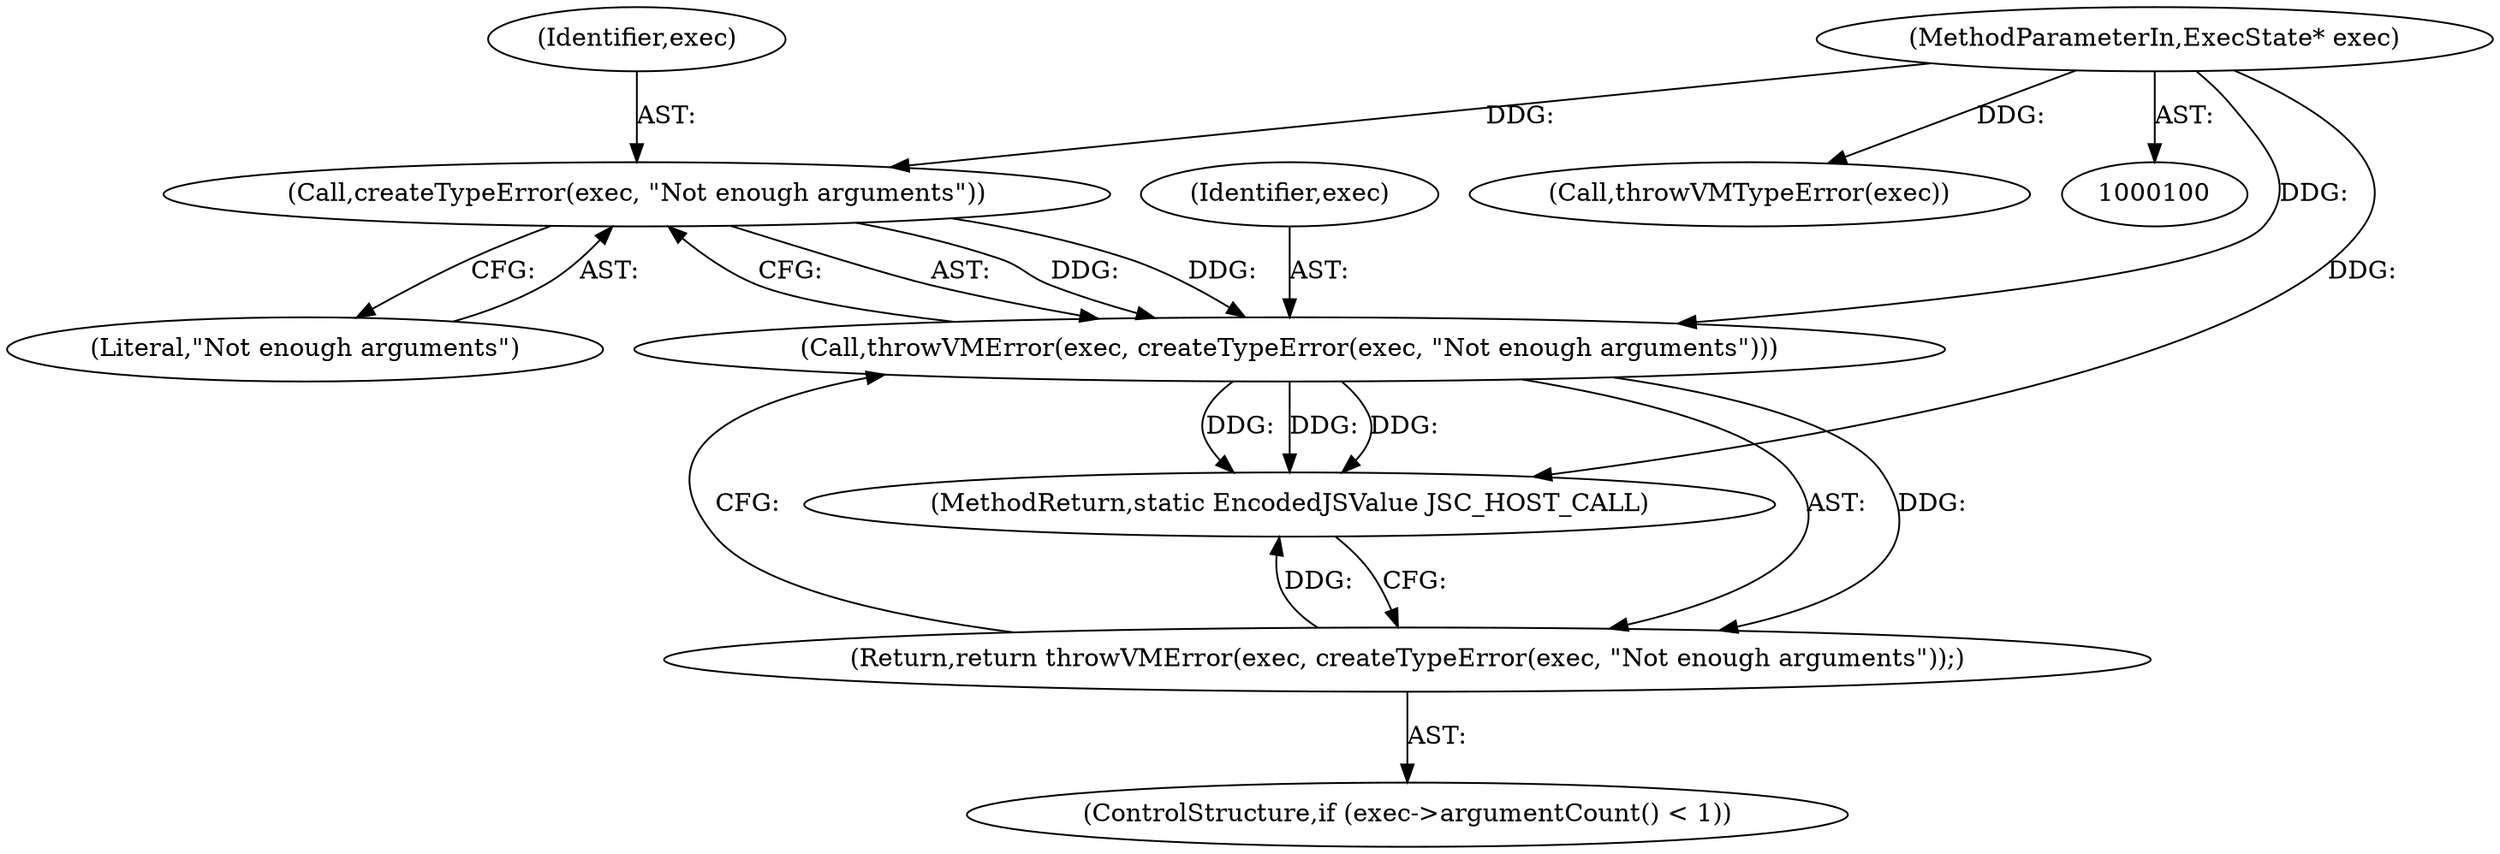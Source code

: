 digraph "1_Chrome_b944f670bb7a8a919daac497a4ea0536c954c201_43@API" {
"1000134" [label="(Call,createTypeError(exec, \"Not enough arguments\"))"];
"1000101" [label="(MethodParameterIn,ExecState* exec)"];
"1000132" [label="(Call,throwVMError(exec, createTypeError(exec, \"Not enough arguments\")))"];
"1000131" [label="(Return,return throwVMError(exec, createTypeError(exec, \"Not enough arguments\"));)"];
"1000101" [label="(MethodParameterIn,ExecState* exec)"];
"1000134" [label="(Call,createTypeError(exec, \"Not enough arguments\"))"];
"1000133" [label="(Identifier,exec)"];
"1000113" [label="(Call,throwVMTypeError(exec))"];
"1000131" [label="(Return,return throwVMError(exec, createTypeError(exec, \"Not enough arguments\"));)"];
"1000127" [label="(ControlStructure,if (exec->argumentCount() < 1))"];
"1000136" [label="(Literal,\"Not enough arguments\")"];
"1000132" [label="(Call,throwVMError(exec, createTypeError(exec, \"Not enough arguments\")))"];
"1000135" [label="(Identifier,exec)"];
"1000169" [label="(MethodReturn,static EncodedJSValue JSC_HOST_CALL)"];
"1000134" -> "1000132"  [label="AST: "];
"1000134" -> "1000136"  [label="CFG: "];
"1000135" -> "1000134"  [label="AST: "];
"1000136" -> "1000134"  [label="AST: "];
"1000132" -> "1000134"  [label="CFG: "];
"1000134" -> "1000132"  [label="DDG: "];
"1000134" -> "1000132"  [label="DDG: "];
"1000101" -> "1000134"  [label="DDG: "];
"1000101" -> "1000100"  [label="AST: "];
"1000101" -> "1000169"  [label="DDG: "];
"1000101" -> "1000113"  [label="DDG: "];
"1000101" -> "1000132"  [label="DDG: "];
"1000132" -> "1000131"  [label="AST: "];
"1000133" -> "1000132"  [label="AST: "];
"1000131" -> "1000132"  [label="CFG: "];
"1000132" -> "1000169"  [label="DDG: "];
"1000132" -> "1000169"  [label="DDG: "];
"1000132" -> "1000169"  [label="DDG: "];
"1000132" -> "1000131"  [label="DDG: "];
"1000131" -> "1000127"  [label="AST: "];
"1000169" -> "1000131"  [label="CFG: "];
"1000131" -> "1000169"  [label="DDG: "];
}
